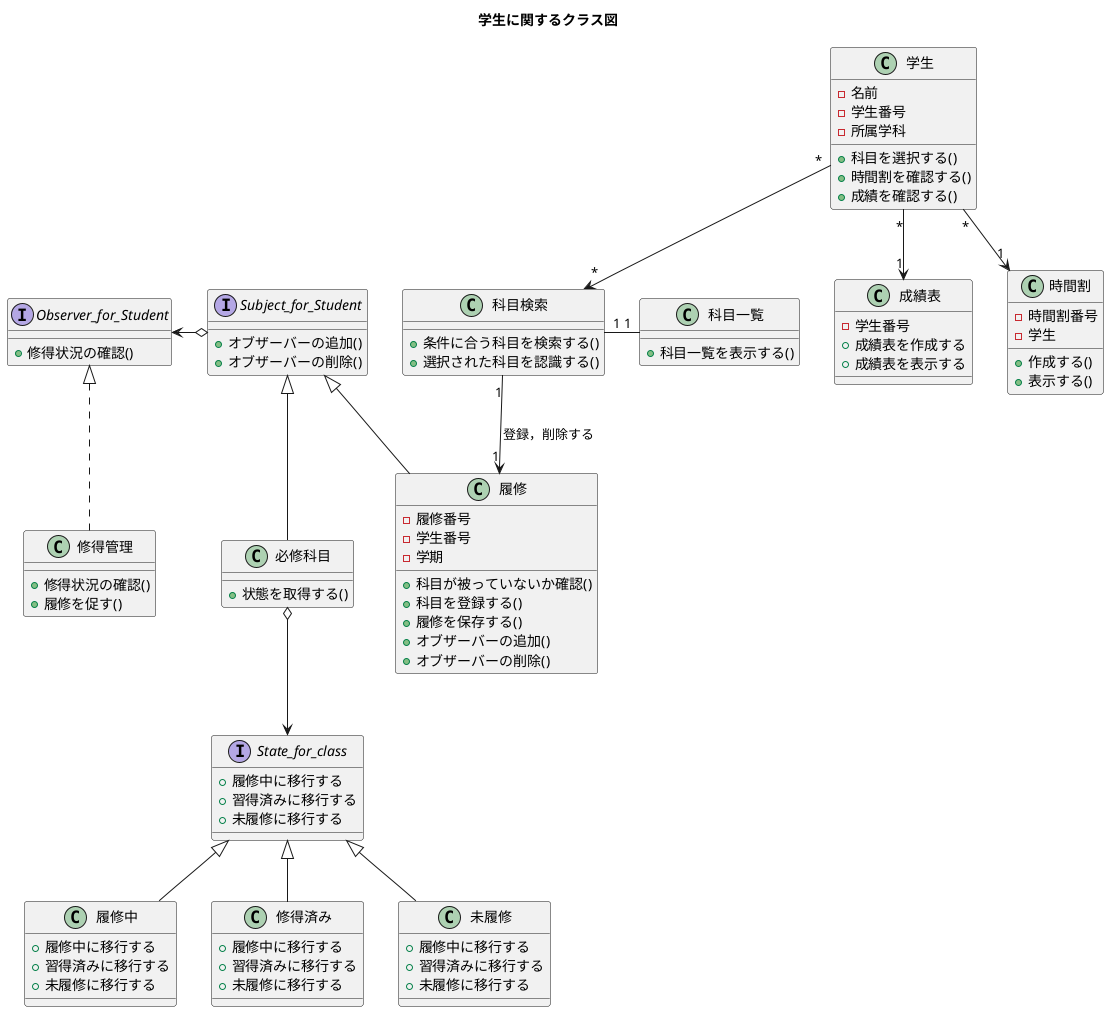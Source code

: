 @startuml 8-3
title 学生に関するクラス図

'学生に関連するクラス
class 学生{
    - 名前
    - 学生番号
    - 所属学科
    + 科目を選択する()
    + 時間割を確認する()
    + 成績を確認する()
}

class 履修 {
    - 履修番号
    - 学生番号
    - 学期
    + 科目が被っていないか確認()
    + 科目を登録する()
    + 履修を保存する()
    + オブザーバーの追加()
    + オブザーバーの削除()
}

interface State_for_class {
    + 履修中に移行する
    + 習得済みに移行する
    + 未履修に移行する
}

class 履修中{
    + 履修中に移行する
    + 習得済みに移行する
    + 未履修に移行する
}

class 修得済み{
    + 履修中に移行する
    + 習得済みに移行する
    + 未履修に移行する
}

class 未履修{
    + 履修中に移行する
    + 習得済みに移行する
    + 未履修に移行する
}

class 科目検索 {
    + 条件に合う科目を検索する()
    + 選択された科目を認識する()
}

class 科目一覧 {
    + 科目一覧を表示する()
}

class 必修科目 {
    + 状態を取得する()
}

class 修得管理 {
    + 修得状況の確認()
    + 履修を促す()
}

class 成績表{
    - 学生番号
    + 成績表を作成する
    + 成績表を表示する
}

class 時間割{
    - 時間割番号
    - 学生
    + 作成する()
    + 表示する()
}

interface Observer_for_Student{
    + 修得状況の確認()
}

interface Subject_for_Student{
    + オブザーバーの追加()
    + オブザーバーの削除()
}

学生 "*"-->"*" 科目検索
学生 "*"-->"1" 時間割
学生 "*"-->"1" 成績表
科目検索 "1"-right-"1" 科目一覧
科目検索 "1"-->"1" 履修 : 登録，削除する

Observer_for_Student <|.. 修得管理
Observer_for_Student <-right-o Subject_for_Student
Subject_for_Student <|-- 必修科目
Subject_for_Student <|-- 履修

必修科目 o--> State_for_class
State_for_class <|-- 履修中
State_for_class <|-- 修得済み
State_for_class <|-- 未履修
@enduml